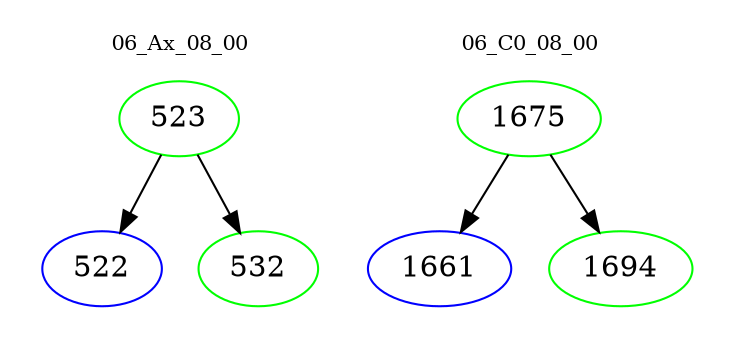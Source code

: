 digraph{
subgraph cluster_0 {
color = white
label = "06_Ax_08_00";
fontsize=10;
T0_523 [label="523", color="green"]
T0_523 -> T0_522 [color="black"]
T0_522 [label="522", color="blue"]
T0_523 -> T0_532 [color="black"]
T0_532 [label="532", color="green"]
}
subgraph cluster_1 {
color = white
label = "06_C0_08_00";
fontsize=10;
T1_1675 [label="1675", color="green"]
T1_1675 -> T1_1661 [color="black"]
T1_1661 [label="1661", color="blue"]
T1_1675 -> T1_1694 [color="black"]
T1_1694 [label="1694", color="green"]
}
}
